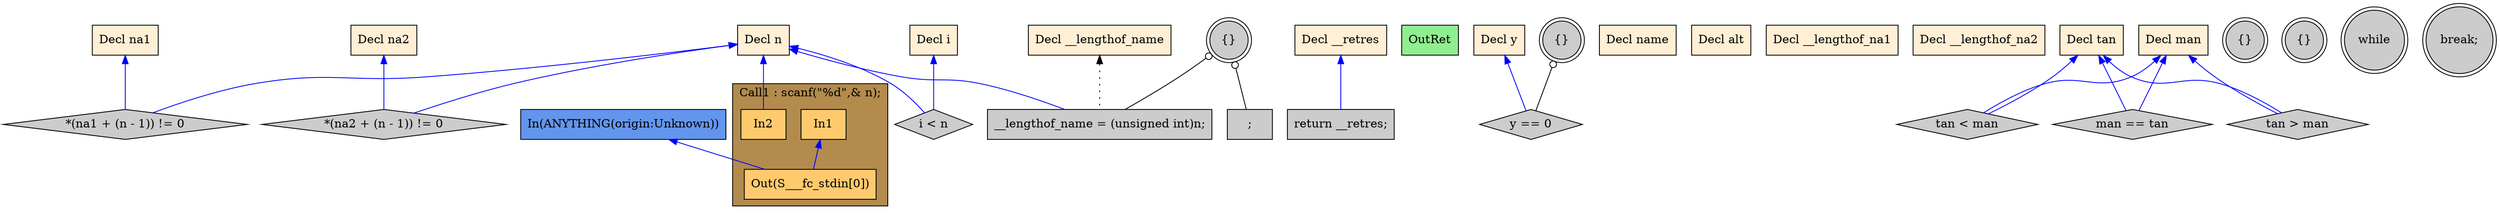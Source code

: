 digraph G {
  rankdir=TB;
  node [style="filled", ];
  32 [label="*(na1 + (n - 1)) != 0", fillcolor="#CCCCCC", shape=diamond, ];
  33 [label="*(na2 + (n - 1)) != 0", fillcolor="#CCCCCC", shape=diamond, ];
  34 [label="return __retres;", fillcolor="#CCCCCC", shape=box, ];
  2 [label="Decl n", fillcolor="#FFEFD5", shape=box, ];
  35 [label="OutRet", fillcolor="#90EE90", shape=box, ];
  3 [label="Decl i", fillcolor="#FFEFD5", shape=box, ];
  36 [label="In(ANYTHING(origin:Unknown))", fillcolor="#6495ED", shape=box, ];
  4 [label="Decl y", fillcolor="#FFEFD5", shape=box, ];
  5 [label="Decl name", fillcolor="#FFEFD5", shape=box, ];
  6 [label="Decl __lengthof_name", fillcolor="#FFEFD5", shape=box, ];
  7 [label="Decl alt", fillcolor="#FFEFD5", shape=box, ];
  8 [label="Decl na1", fillcolor="#FFEFD5", shape=box, ];
  9 [label="Decl __lengthof_na1", fillcolor="#FFEFD5", shape=box, ];
  10 [label="Decl na2", fillcolor="#FFEFD5", shape=box, ];
  11 [label="Decl __lengthof_na2", fillcolor="#FFEFD5", shape=box, ];
  12 [label="Decl tan", fillcolor="#FFEFD5", shape=box, ];
  13 [label="Decl man", fillcolor="#FFEFD5", shape=box, ];
  14 [label="Decl __retres", fillcolor="#FFEFD5", shape=box, ];
  16 [label="In1", fillcolor="#FFCA6E", shape=box, ];
  17 [label="In2", fillcolor="#FFCA6E", shape=box, ];
  18 [label="Out(S___fc_stdin[0])", fillcolor="#FFCA6E", shape=box, ];
  19 [label="{}", fillcolor="#CCCCCC", shape=doublecircle, ];
  20 [label=";", fillcolor="#CCCCCC", shape=box, ];
  21 [label="__lengthof_name = (unsigned int)n;", fillcolor="#CCCCCC",
      shape=box, ];
  22 [label="{}", fillcolor="#CCCCCC", shape=doublecircle, ];
  23 [label="{}", fillcolor="#CCCCCC", shape=doublecircle, ];
  24 [label="while", fillcolor="#CCCCCC", shape=doublecircle, ];
  25 [label="i < n", fillcolor="#CCCCCC", shape=diamond, ];
  26 [label="{}", fillcolor="#CCCCCC", shape=doublecircle, ];
  27 [label="y == 0", fillcolor="#CCCCCC", shape=diamond, ];
  28 [label="break;", fillcolor="#CCCCCC", shape=doublecircle, ];
  29 [label="tan > man", fillcolor="#CCCCCC", shape=diamond, ];
  30 [label="tan < man", fillcolor="#CCCCCC", shape=diamond, ];
  31 [label="man == tan", fillcolor="#CCCCCC", shape=diamond, ];
  
  subgraph cluster_Call1 { label="Call1 : scanf(\"%d\",& n);";
                           fillcolor="#B38B4D"; style="filled"; 18;17;16;
     };
  
  edge [dir=back, ];
  2 -> 32 [color="#0000FF", ];
  8 -> 32 [color="#0000FF", ];
  2 -> 33 [color="#0000FF", ];
  10 -> 33 [color="#0000FF", ];
  14 -> 34 [color="#0000FF", ];
  2 -> 17 [color="#0000FF", ];
  16 -> 18 [color="#0000FF", ];
  36 -> 18 [color="#0000FF", ];
  19 -> 20 [color="#000000", arrowtail=odot, ];
  2 -> 21 [color="#0000FF", ];
  6 -> 21 [color="#000000", style="dotted", ];
  19 -> 21 [color="#000000", arrowtail=odot, ];
  2 -> 25 [color="#0000FF", ];
  3 -> 25 [color="#0000FF", ];
  4 -> 27 [color="#0000FF", ];
  26 -> 27 [color="#000000", arrowtail=odot, ];
  12 -> 29 [color="#0000FF", ];
  13 -> 29 [color="#0000FF", ];
  12 -> 30 [color="#0000FF", ];
  13 -> 30 [color="#0000FF", ];
  12 -> 31 [color="#0000FF", ];
  13 -> 31 [color="#0000FF", ];
  
  }